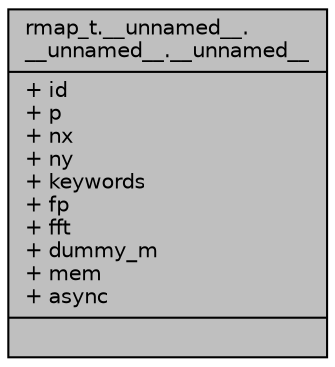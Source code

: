 digraph "rmap_t.__unnamed__.__unnamed__.__unnamed__"
{
 // INTERACTIVE_SVG=YES
  bgcolor="transparent";
  edge [fontname="Helvetica",fontsize="10",labelfontname="Helvetica",labelfontsize="10"];
  node [fontname="Helvetica",fontsize="10",shape=record];
  Node190 [label="{rmap_t.__unnamed__.\l__unnamed__.__unnamed__\n|+ id\l+ p\l+ nx\l+ ny\l+ keywords\l+ fp\l+ fft\l+ dummy_m\l+ mem\l+ async\l|}",height=0.2,width=0.4,color="black", fillcolor="grey75", style="filled", fontcolor="black"];
}
